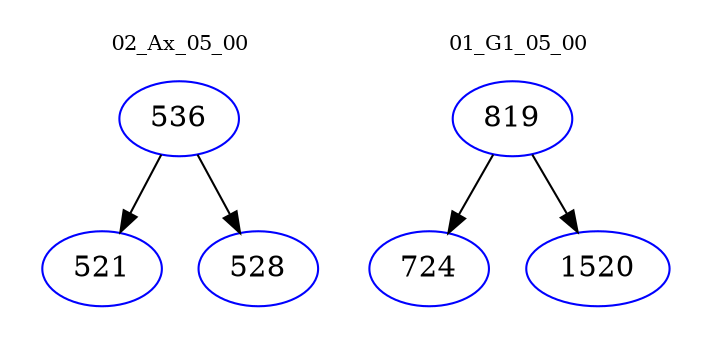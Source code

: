 digraph{
subgraph cluster_0 {
color = white
label = "02_Ax_05_00";
fontsize=10;
T0_536 [label="536", color="blue"]
T0_536 -> T0_521 [color="black"]
T0_521 [label="521", color="blue"]
T0_536 -> T0_528 [color="black"]
T0_528 [label="528", color="blue"]
}
subgraph cluster_1 {
color = white
label = "01_G1_05_00";
fontsize=10;
T1_819 [label="819", color="blue"]
T1_819 -> T1_724 [color="black"]
T1_724 [label="724", color="blue"]
T1_819 -> T1_1520 [color="black"]
T1_1520 [label="1520", color="blue"]
}
}
